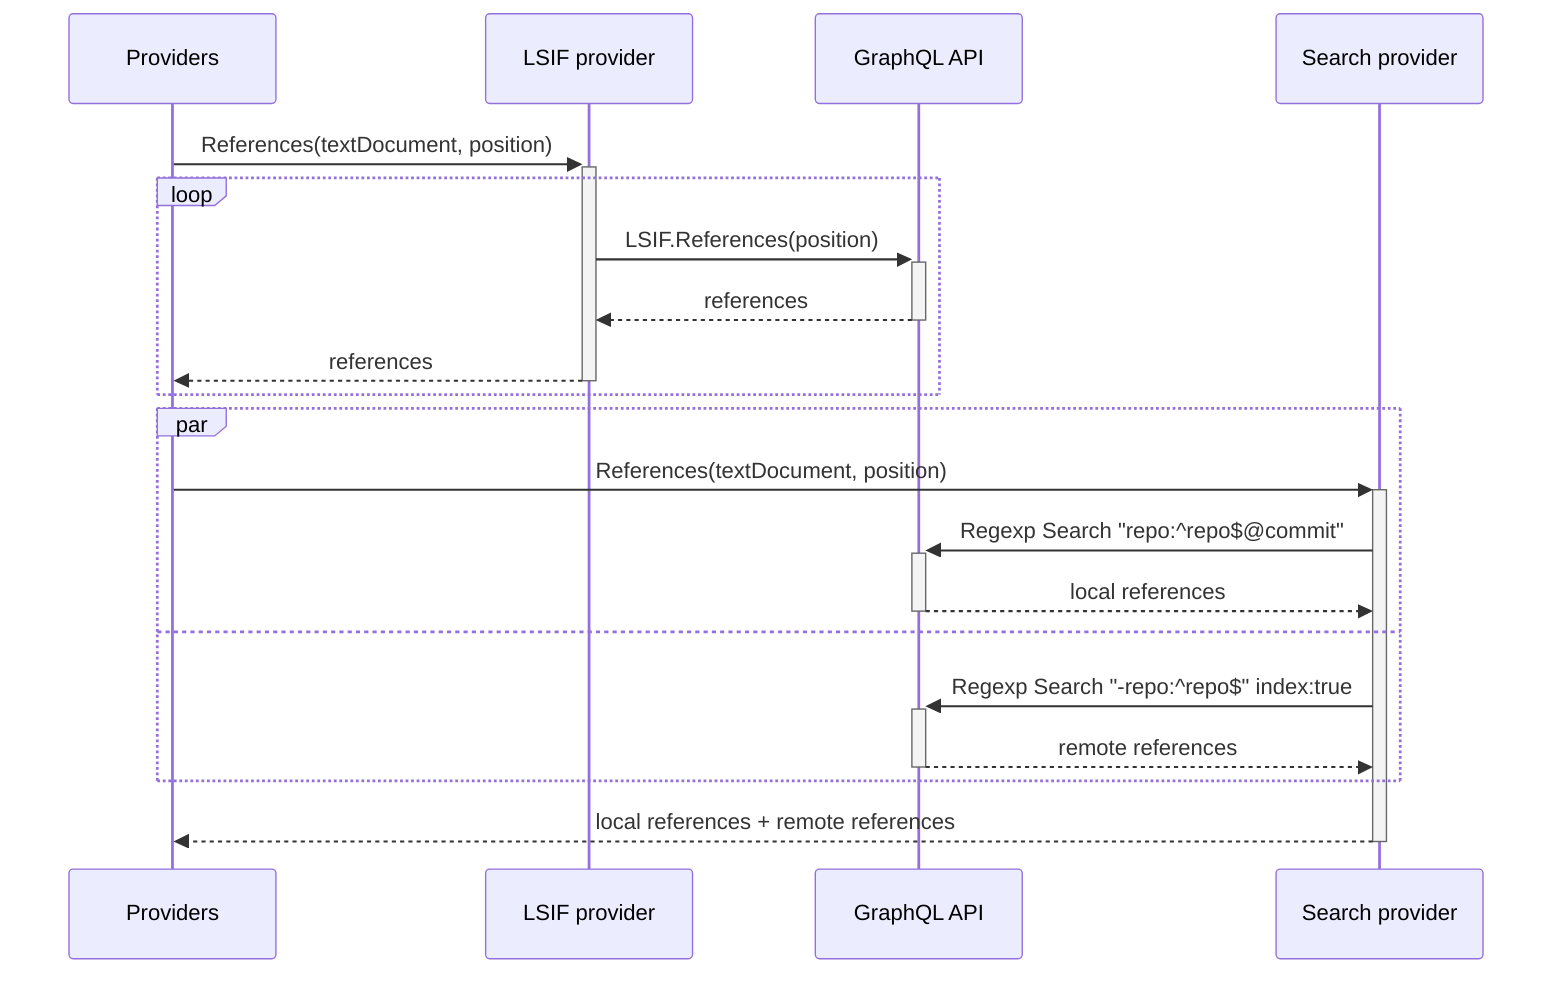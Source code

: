 sequenceDiagram
  Providers ->>+ LSIF provider: References(textDocument, position)

  loop
    LSIF provider  ->>+ GraphQL API: LSIF.References(position)
    GraphQL API   -->>- LSIF provider: references
    LSIF provider -->>- Providers: references
  end

  par
    Providers       ->>+ Search provider: References(textDocument, position)
    Search provider ->>+ GraphQL API: Regexp Search "repo:^repo$@commit"
    GraphQL API    -->>- Search provider: local references
  and
    Search provider ->>+ GraphQL API: Regexp Search "-repo:^repo$" index:true
    GraphQL API    -->>- Search provider: remote references
  end

  Search provider -->>- Providers: local references + remote references